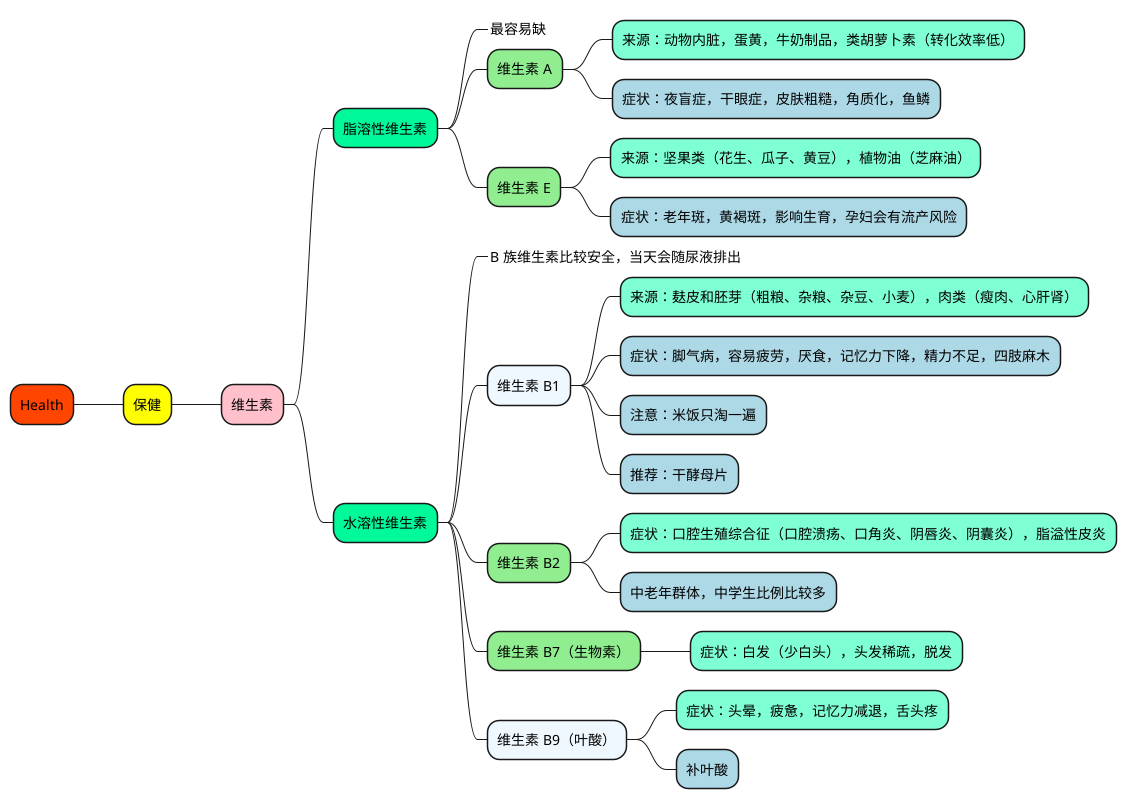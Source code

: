 @startmindmap

+[#OrangeRed] Health

++[#yellow] 保健

+++[#Pink] 维生素

++++[#MediumSpringGreen] 脂溶性维生素

+++++[#LightGreen]_ 最容易缺

+++++[#LightGreen] 维生素 A
++++++[#Aquamarine] 来源：动物内脏，蛋黄，牛奶制品，类胡萝卜素（转化效率低）
++++++[#LightBlue] 症状：夜盲症，干眼症，皮肤粗糙，角质化，鱼鳞

+++++[#LightGreen] 维生素 E
++++++[#Aquamarine] 来源：坚果类（花生、瓜子、黄豆），植物油（芝麻油）
++++++[#LightBlue] 症状：老年斑，黄褐斑，影响生育，孕妇会有流产风险


++++[#MediumSpringGreen] 水溶性维生素

+++++[#LightGreen]_ B 族维生素比较安全，当天会随尿液排出

+++++[#AliceBlue] 维生素 B1
++++++[#Aquamarine] 来源：麸皮和胚芽（粗粮、杂粮、杂豆、小麦），肉类（瘦肉、心肝肾）
++++++[#LightBlue] 症状：脚气病，容易疲劳，厌食，记忆力下降，精力不足，四肢麻木
++++++[#LightBlue] 注意：米饭只淘一遍
++++++[#LightBlue] 推荐：干酵母片

+++++[#LightGreen] 维生素 B2
++++++[#Aquamarine] 症状：口腔生殖综合征（口腔溃疡、口角炎、阴唇炎、阴囊炎），脂溢性皮炎
++++++[#LightBlue] 中老年群体，中学生比例比较多

+++++[#LightGreen] 维生素 B7（生物素）
++++++[#Aquamarine] 症状：白发（少白头），头发稀疏，脱发

+++++[#AliceBlue] 维生素 B9（叶酸）
++++++[#Aquamarine] 症状：头晕，疲惫，记忆力减退，舌头疼
++++++[#LightBlue] 补叶酸



'https://www.bilibili.com/video/BV1BY411T7Q


@endmindmap
